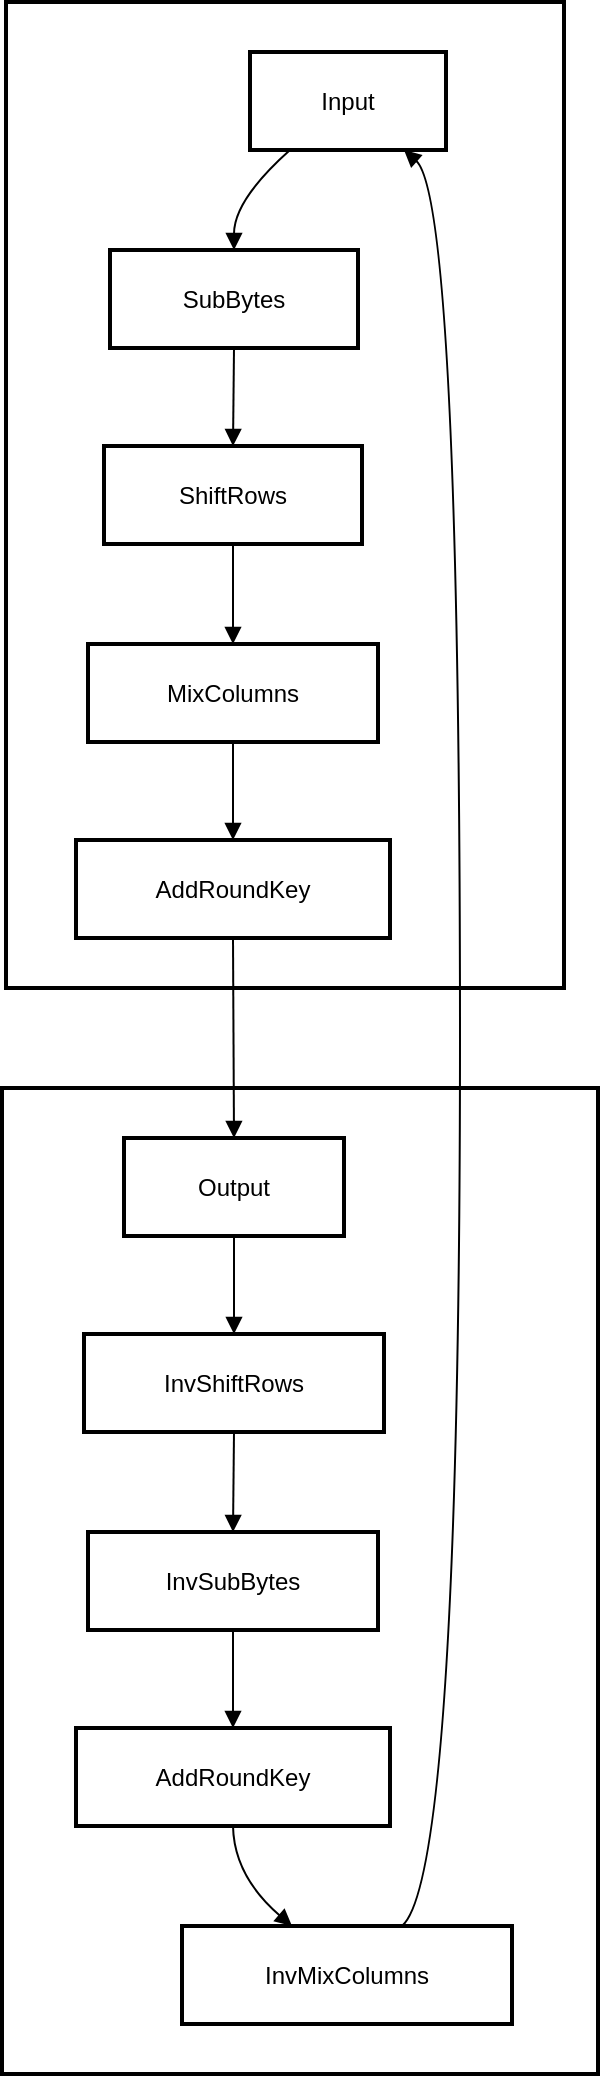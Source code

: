 <mxfile version="24.7.15">
  <diagram name="Page-1" id="EqpZLY7NFm21hJPerdjE">
    <mxGraphModel>
      <root>
        <mxCell id="0" />
        <mxCell id="1" parent="0" />
        <mxCell id="2" value="Decoder" style="whiteSpace=wrap;strokeWidth=2;" vertex="1" parent="1">
          <mxGeometry x="8" y="551" width="298" height="493" as="geometry" />
        </mxCell>
        <mxCell id="3" value="Encoder" style="whiteSpace=wrap;strokeWidth=2;" vertex="1" parent="1">
          <mxGeometry x="10" y="8" width="279" height="493" as="geometry" />
        </mxCell>
        <mxCell id="4" value="Input" style="whiteSpace=wrap;strokeWidth=2;" vertex="1" parent="1">
          <mxGeometry x="132" y="33" width="98" height="49" as="geometry" />
        </mxCell>
        <mxCell id="5" value="SubBytes" style="whiteSpace=wrap;strokeWidth=2;" vertex="1" parent="1">
          <mxGeometry x="62" y="132" width="124" height="49" as="geometry" />
        </mxCell>
        <mxCell id="6" value="ShiftRows" style="whiteSpace=wrap;strokeWidth=2;" vertex="1" parent="1">
          <mxGeometry x="59" y="230" width="129" height="49" as="geometry" />
        </mxCell>
        <mxCell id="7" value="MixColumns" style="whiteSpace=wrap;strokeWidth=2;" vertex="1" parent="1">
          <mxGeometry x="51" y="329" width="145" height="49" as="geometry" />
        </mxCell>
        <mxCell id="8" value="AddRoundKey" style="whiteSpace=wrap;strokeWidth=2;" vertex="1" parent="1">
          <mxGeometry x="45" y="427" width="157" height="49" as="geometry" />
        </mxCell>
        <mxCell id="9" value="Output" style="whiteSpace=wrap;strokeWidth=2;" vertex="1" parent="1">
          <mxGeometry x="69" y="576" width="110" height="49" as="geometry" />
        </mxCell>
        <mxCell id="10" value="InvShiftRows" style="whiteSpace=wrap;strokeWidth=2;" vertex="1" parent="1">
          <mxGeometry x="49" y="674" width="150" height="49" as="geometry" />
        </mxCell>
        <mxCell id="11" value="InvSubBytes" style="whiteSpace=wrap;strokeWidth=2;" vertex="1" parent="1">
          <mxGeometry x="51" y="773" width="145" height="49" as="geometry" />
        </mxCell>
        <mxCell id="12" value="AddRoundKey" style="whiteSpace=wrap;strokeWidth=2;" vertex="1" parent="1">
          <mxGeometry x="45" y="871" width="157" height="49" as="geometry" />
        </mxCell>
        <mxCell id="13" value="InvMixColumns" style="whiteSpace=wrap;strokeWidth=2;" vertex="1" parent="1">
          <mxGeometry x="98" y="970" width="165" height="49" as="geometry" />
        </mxCell>
        <mxCell id="14" value="" style="curved=1;startArrow=none;endArrow=block;exitX=0.21;exitY=0.99;entryX=0.5;entryY=-0.01;" edge="1" parent="1" source="4" target="5">
          <mxGeometry relative="1" as="geometry">
            <Array as="points">
              <mxPoint x="124" y="107" />
            </Array>
          </mxGeometry>
        </mxCell>
        <mxCell id="15" value="" style="curved=1;startArrow=none;endArrow=block;exitX=0.5;exitY=0.98;entryX=0.5;entryY=0;" edge="1" parent="1" source="5" target="6">
          <mxGeometry relative="1" as="geometry">
            <Array as="points" />
          </mxGeometry>
        </mxCell>
        <mxCell id="16" value="" style="curved=1;startArrow=none;endArrow=block;exitX=0.5;exitY=0.99;entryX=0.5;entryY=-0.01;" edge="1" parent="1" source="6" target="7">
          <mxGeometry relative="1" as="geometry">
            <Array as="points" />
          </mxGeometry>
        </mxCell>
        <mxCell id="17" value="" style="curved=1;startArrow=none;endArrow=block;exitX=0.5;exitY=0.98;entryX=0.5;entryY=0;" edge="1" parent="1" source="7" target="8">
          <mxGeometry relative="1" as="geometry">
            <Array as="points" />
          </mxGeometry>
        </mxCell>
        <mxCell id="18" value="" style="curved=1;startArrow=none;endArrow=block;exitX=0.5;exitY=0.99;entryX=0.5;entryY=-0.01;" edge="1" parent="1" source="8" target="9">
          <mxGeometry relative="1" as="geometry">
            <Array as="points" />
          </mxGeometry>
        </mxCell>
        <mxCell id="19" value="" style="curved=1;startArrow=none;endArrow=block;exitX=0.5;exitY=0.98;entryX=0.5;entryY=0;" edge="1" parent="1" source="9" target="10">
          <mxGeometry relative="1" as="geometry">
            <Array as="points" />
          </mxGeometry>
        </mxCell>
        <mxCell id="20" value="" style="curved=1;startArrow=none;endArrow=block;exitX=0.5;exitY=0.99;entryX=0.5;entryY=-0.01;" edge="1" parent="1" source="10" target="11">
          <mxGeometry relative="1" as="geometry">
            <Array as="points" />
          </mxGeometry>
        </mxCell>
        <mxCell id="21" value="" style="curved=1;startArrow=none;endArrow=block;exitX=0.5;exitY=0.98;entryX=0.5;entryY=0;" edge="1" parent="1" source="11" target="12">
          <mxGeometry relative="1" as="geometry">
            <Array as="points" />
          </mxGeometry>
        </mxCell>
        <mxCell id="22" value="" style="curved=1;startArrow=none;endArrow=block;exitX=0.5;exitY=0.99;entryX=0.33;entryY=-0.01;" edge="1" parent="1" source="12" target="13">
          <mxGeometry relative="1" as="geometry">
            <Array as="points">
              <mxPoint x="124" y="945" />
            </Array>
          </mxGeometry>
        </mxCell>
        <mxCell id="23" value="" style="curved=1;startArrow=none;endArrow=block;exitX=0.67;exitY=-0.01;entryX=0.78;entryY=0.99;" edge="1" parent="1" source="13" target="4">
          <mxGeometry relative="1" as="geometry">
            <Array as="points">
              <mxPoint x="237" y="945" />
              <mxPoint x="237" y="107" />
            </Array>
          </mxGeometry>
        </mxCell>
      </root>
    </mxGraphModel>
  </diagram>
</mxfile>
